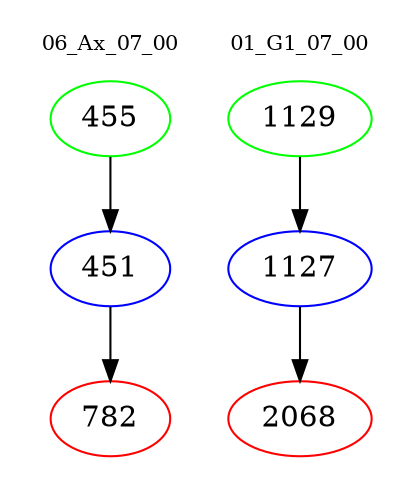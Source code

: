 digraph{
subgraph cluster_0 {
color = white
label = "06_Ax_07_00";
fontsize=10;
T0_455 [label="455", color="green"]
T0_455 -> T0_451 [color="black"]
T0_451 [label="451", color="blue"]
T0_451 -> T0_782 [color="black"]
T0_782 [label="782", color="red"]
}
subgraph cluster_1 {
color = white
label = "01_G1_07_00";
fontsize=10;
T1_1129 [label="1129", color="green"]
T1_1129 -> T1_1127 [color="black"]
T1_1127 [label="1127", color="blue"]
T1_1127 -> T1_2068 [color="black"]
T1_2068 [label="2068", color="red"]
}
}

